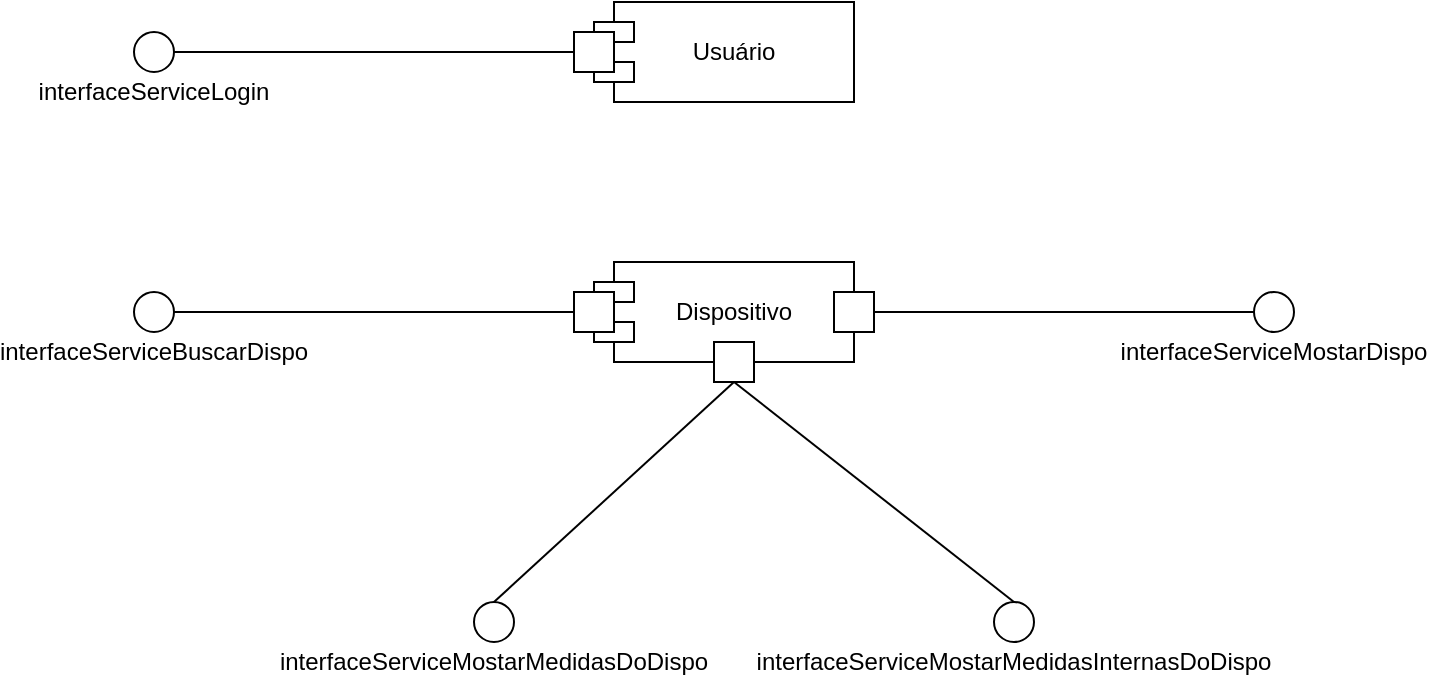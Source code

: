 <mxfile version="13.9.1" type="device"><diagram id="kgpKYQtTHZ0yAKxKKP6v" name="Page-1"><mxGraphModel dx="267" dy="-67" grid="1" gridSize="10" guides="1" tooltips="1" connect="1" arrows="1" fold="1" page="1" pageScale="1" pageWidth="850" pageHeight="1100" math="0" shadow="0"><root><mxCell id="0"/><mxCell id="1" parent="0"/><mxCell id="aHDTHJwPlldUVmmKjbvm-1" value="" style="group" vertex="1" connectable="0" parent="1"><mxGeometry x="1530" y="1730" width="140" height="50" as="geometry"/></mxCell><mxCell id="aHDTHJwPlldUVmmKjbvm-2" value="Usuário" style="rounded=0;whiteSpace=wrap;html=1;" vertex="1" parent="aHDTHJwPlldUVmmKjbvm-1"><mxGeometry x="20" width="120" height="50" as="geometry"/></mxCell><mxCell id="aHDTHJwPlldUVmmKjbvm-3" value="" style="rounded=0;whiteSpace=wrap;html=1;" vertex="1" parent="aHDTHJwPlldUVmmKjbvm-1"><mxGeometry x="10" y="10" width="20" height="10" as="geometry"/></mxCell><mxCell id="aHDTHJwPlldUVmmKjbvm-4" value="" style="rounded=0;whiteSpace=wrap;html=1;" vertex="1" parent="aHDTHJwPlldUVmmKjbvm-1"><mxGeometry x="10" y="30" width="20" height="10" as="geometry"/></mxCell><mxCell id="aHDTHJwPlldUVmmKjbvm-5" value="" style="rounded=0;whiteSpace=wrap;html=1;" vertex="1" parent="aHDTHJwPlldUVmmKjbvm-1"><mxGeometry y="15" width="20" height="20" as="geometry"/></mxCell><mxCell id="aHDTHJwPlldUVmmKjbvm-6" value="" style="edgeStyle=orthogonalEdgeStyle;rounded=0;orthogonalLoop=1;jettySize=auto;html=1;endArrow=none;endFill=0;" edge="1" parent="1" source="aHDTHJwPlldUVmmKjbvm-5" target="aHDTHJwPlldUVmmKjbvm-12"><mxGeometry relative="1" as="geometry"><mxPoint x="1496.0" y="1755.029" as="targetPoint"/></mxGeometry></mxCell><mxCell id="aHDTHJwPlldUVmmKjbvm-11" value="" style="group" vertex="1" connectable="0" parent="1"><mxGeometry x="1300" y="1745" width="40" height="40" as="geometry"/></mxCell><mxCell id="aHDTHJwPlldUVmmKjbvm-12" value="" style="ellipse;whiteSpace=wrap;html=1;aspect=fixed;" vertex="1" parent="aHDTHJwPlldUVmmKjbvm-11"><mxGeometry x="10" width="20" height="20" as="geometry"/></mxCell><mxCell id="aHDTHJwPlldUVmmKjbvm-13" value="interfaceServiceLogin" style="text;html=1;strokeColor=none;fillColor=none;align=center;verticalAlign=middle;whiteSpace=wrap;rounded=0;" vertex="1" parent="aHDTHJwPlldUVmmKjbvm-11"><mxGeometry y="20" width="40" height="20" as="geometry"/></mxCell><mxCell id="aHDTHJwPlldUVmmKjbvm-15" value="" style="group" vertex="1" connectable="0" parent="1"><mxGeometry x="1300" y="1875" width="40" height="40" as="geometry"/></mxCell><mxCell id="aHDTHJwPlldUVmmKjbvm-16" value="" style="ellipse;whiteSpace=wrap;html=1;aspect=fixed;" vertex="1" parent="aHDTHJwPlldUVmmKjbvm-15"><mxGeometry x="10" width="20" height="20" as="geometry"/></mxCell><mxCell id="aHDTHJwPlldUVmmKjbvm-17" value="interfaceServiceBuscarDispo" style="text;html=1;strokeColor=none;fillColor=none;align=center;verticalAlign=middle;whiteSpace=wrap;rounded=0;" vertex="1" parent="aHDTHJwPlldUVmmKjbvm-15"><mxGeometry y="20" width="40" height="20" as="geometry"/></mxCell><mxCell id="aHDTHJwPlldUVmmKjbvm-18" value="" style="endArrow=none;html=1;entryX=0;entryY=0.5;entryDx=0;entryDy=0;exitX=1;exitY=0.5;exitDx=0;exitDy=0;" edge="1" parent="1" source="aHDTHJwPlldUVmmKjbvm-16" target="aHDTHJwPlldUVmmKjbvm-36"><mxGeometry width="50" height="50" relative="1" as="geometry"><mxPoint x="1390" y="1830" as="sourcePoint"/><mxPoint x="1440" y="1780" as="targetPoint"/></mxGeometry></mxCell><mxCell id="aHDTHJwPlldUVmmKjbvm-19" value="" style="group" vertex="1" connectable="0" parent="1"><mxGeometry x="1470" y="2030" width="40" height="40" as="geometry"/></mxCell><mxCell id="aHDTHJwPlldUVmmKjbvm-20" value="" style="ellipse;whiteSpace=wrap;html=1;aspect=fixed;" vertex="1" parent="aHDTHJwPlldUVmmKjbvm-19"><mxGeometry x="10" width="20" height="20" as="geometry"/></mxCell><mxCell id="aHDTHJwPlldUVmmKjbvm-21" value="interfaceServiceMostarMedidasDoDispo" style="text;html=1;strokeColor=none;fillColor=none;align=center;verticalAlign=middle;whiteSpace=wrap;rounded=0;" vertex="1" parent="aHDTHJwPlldUVmmKjbvm-19"><mxGeometry y="20" width="40" height="20" as="geometry"/></mxCell><mxCell id="aHDTHJwPlldUVmmKjbvm-22" value="" style="group" vertex="1" connectable="0" parent="1"><mxGeometry x="1860" y="1875" width="40" height="40" as="geometry"/></mxCell><mxCell id="aHDTHJwPlldUVmmKjbvm-23" value="" style="ellipse;whiteSpace=wrap;html=1;aspect=fixed;" vertex="1" parent="aHDTHJwPlldUVmmKjbvm-22"><mxGeometry x="10" width="20" height="20" as="geometry"/></mxCell><mxCell id="aHDTHJwPlldUVmmKjbvm-24" value="interfaceServiceMostarDispo" style="text;html=1;strokeColor=none;fillColor=none;align=center;verticalAlign=middle;whiteSpace=wrap;rounded=0;" vertex="1" parent="aHDTHJwPlldUVmmKjbvm-22"><mxGeometry y="20" width="40" height="20" as="geometry"/></mxCell><mxCell id="aHDTHJwPlldUVmmKjbvm-25" value="" style="endArrow=none;html=1;entryX=0;entryY=0.5;entryDx=0;entryDy=0;" edge="1" parent="1" target="aHDTHJwPlldUVmmKjbvm-23"><mxGeometry width="50" height="50" relative="1" as="geometry"><mxPoint x="1680" y="1885" as="sourcePoint"/><mxPoint x="1540" y="1895" as="targetPoint"/></mxGeometry></mxCell><mxCell id="aHDTHJwPlldUVmmKjbvm-26" value="" style="group" vertex="1" connectable="0" parent="1"><mxGeometry x="1730" y="2030" width="40" height="40" as="geometry"/></mxCell><mxCell id="aHDTHJwPlldUVmmKjbvm-27" value="" style="ellipse;whiteSpace=wrap;html=1;aspect=fixed;" vertex="1" parent="aHDTHJwPlldUVmmKjbvm-26"><mxGeometry x="10" width="20" height="20" as="geometry"/></mxCell><mxCell id="aHDTHJwPlldUVmmKjbvm-28" value="interfaceServiceMostarMedidasInternasDoDispo" style="text;html=1;strokeColor=none;fillColor=none;align=center;verticalAlign=middle;whiteSpace=wrap;rounded=0;" vertex="1" parent="aHDTHJwPlldUVmmKjbvm-26"><mxGeometry y="20" width="40" height="20" as="geometry"/></mxCell><mxCell id="aHDTHJwPlldUVmmKjbvm-29" value="" style="endArrow=none;html=1;exitX=0.5;exitY=0;exitDx=0;exitDy=0;entryX=0.5;entryY=1;entryDx=0;entryDy=0;" edge="1" parent="1" source="aHDTHJwPlldUVmmKjbvm-27" target="aHDTHJwPlldUVmmKjbvm-38"><mxGeometry width="50" height="50" relative="1" as="geometry"><mxPoint x="1610" y="1940" as="sourcePoint"/><mxPoint x="1630" y="1940" as="targetPoint"/></mxGeometry></mxCell><mxCell id="aHDTHJwPlldUVmmKjbvm-30" value="" style="endArrow=none;html=1;exitX=0.5;exitY=0;exitDx=0;exitDy=0;entryX=0.5;entryY=1;entryDx=0;entryDy=0;" edge="1" parent="1" source="aHDTHJwPlldUVmmKjbvm-20" target="aHDTHJwPlldUVmmKjbvm-38"><mxGeometry width="50" height="50" relative="1" as="geometry"><mxPoint x="1610" y="1940" as="sourcePoint"/><mxPoint x="1590" y="1965.714" as="targetPoint"/></mxGeometry></mxCell><mxCell id="aHDTHJwPlldUVmmKjbvm-31" value="" style="group" vertex="1" connectable="0" parent="1"><mxGeometry x="1530" y="1860" width="150" height="60" as="geometry"/></mxCell><mxCell id="aHDTHJwPlldUVmmKjbvm-32" value="" style="group" vertex="1" connectable="0" parent="aHDTHJwPlldUVmmKjbvm-31"><mxGeometry width="150" height="50" as="geometry"/></mxCell><mxCell id="aHDTHJwPlldUVmmKjbvm-33" value="&lt;div&gt;Dispositivo&lt;/div&gt;" style="rounded=0;whiteSpace=wrap;html=1;" vertex="1" parent="aHDTHJwPlldUVmmKjbvm-32"><mxGeometry x="20" width="120" height="50" as="geometry"/></mxCell><mxCell id="aHDTHJwPlldUVmmKjbvm-34" value="" style="rounded=0;whiteSpace=wrap;html=1;" vertex="1" parent="aHDTHJwPlldUVmmKjbvm-32"><mxGeometry x="10" y="10" width="20" height="10" as="geometry"/></mxCell><mxCell id="aHDTHJwPlldUVmmKjbvm-35" value="" style="rounded=0;whiteSpace=wrap;html=1;" vertex="1" parent="aHDTHJwPlldUVmmKjbvm-32"><mxGeometry x="10" y="30" width="20" height="10" as="geometry"/></mxCell><mxCell id="aHDTHJwPlldUVmmKjbvm-36" value="" style="rounded=0;whiteSpace=wrap;html=1;" vertex="1" parent="aHDTHJwPlldUVmmKjbvm-32"><mxGeometry y="15" width="20" height="20" as="geometry"/></mxCell><mxCell id="aHDTHJwPlldUVmmKjbvm-37" value="" style="rounded=0;whiteSpace=wrap;html=1;" vertex="1" parent="aHDTHJwPlldUVmmKjbvm-32"><mxGeometry x="130" y="15" width="20" height="20" as="geometry"/></mxCell><mxCell id="aHDTHJwPlldUVmmKjbvm-38" value="" style="rounded=0;whiteSpace=wrap;html=1;" vertex="1" parent="aHDTHJwPlldUVmmKjbvm-31"><mxGeometry x="70" y="40" width="20" height="20" as="geometry"/></mxCell></root></mxGraphModel></diagram></mxfile>
